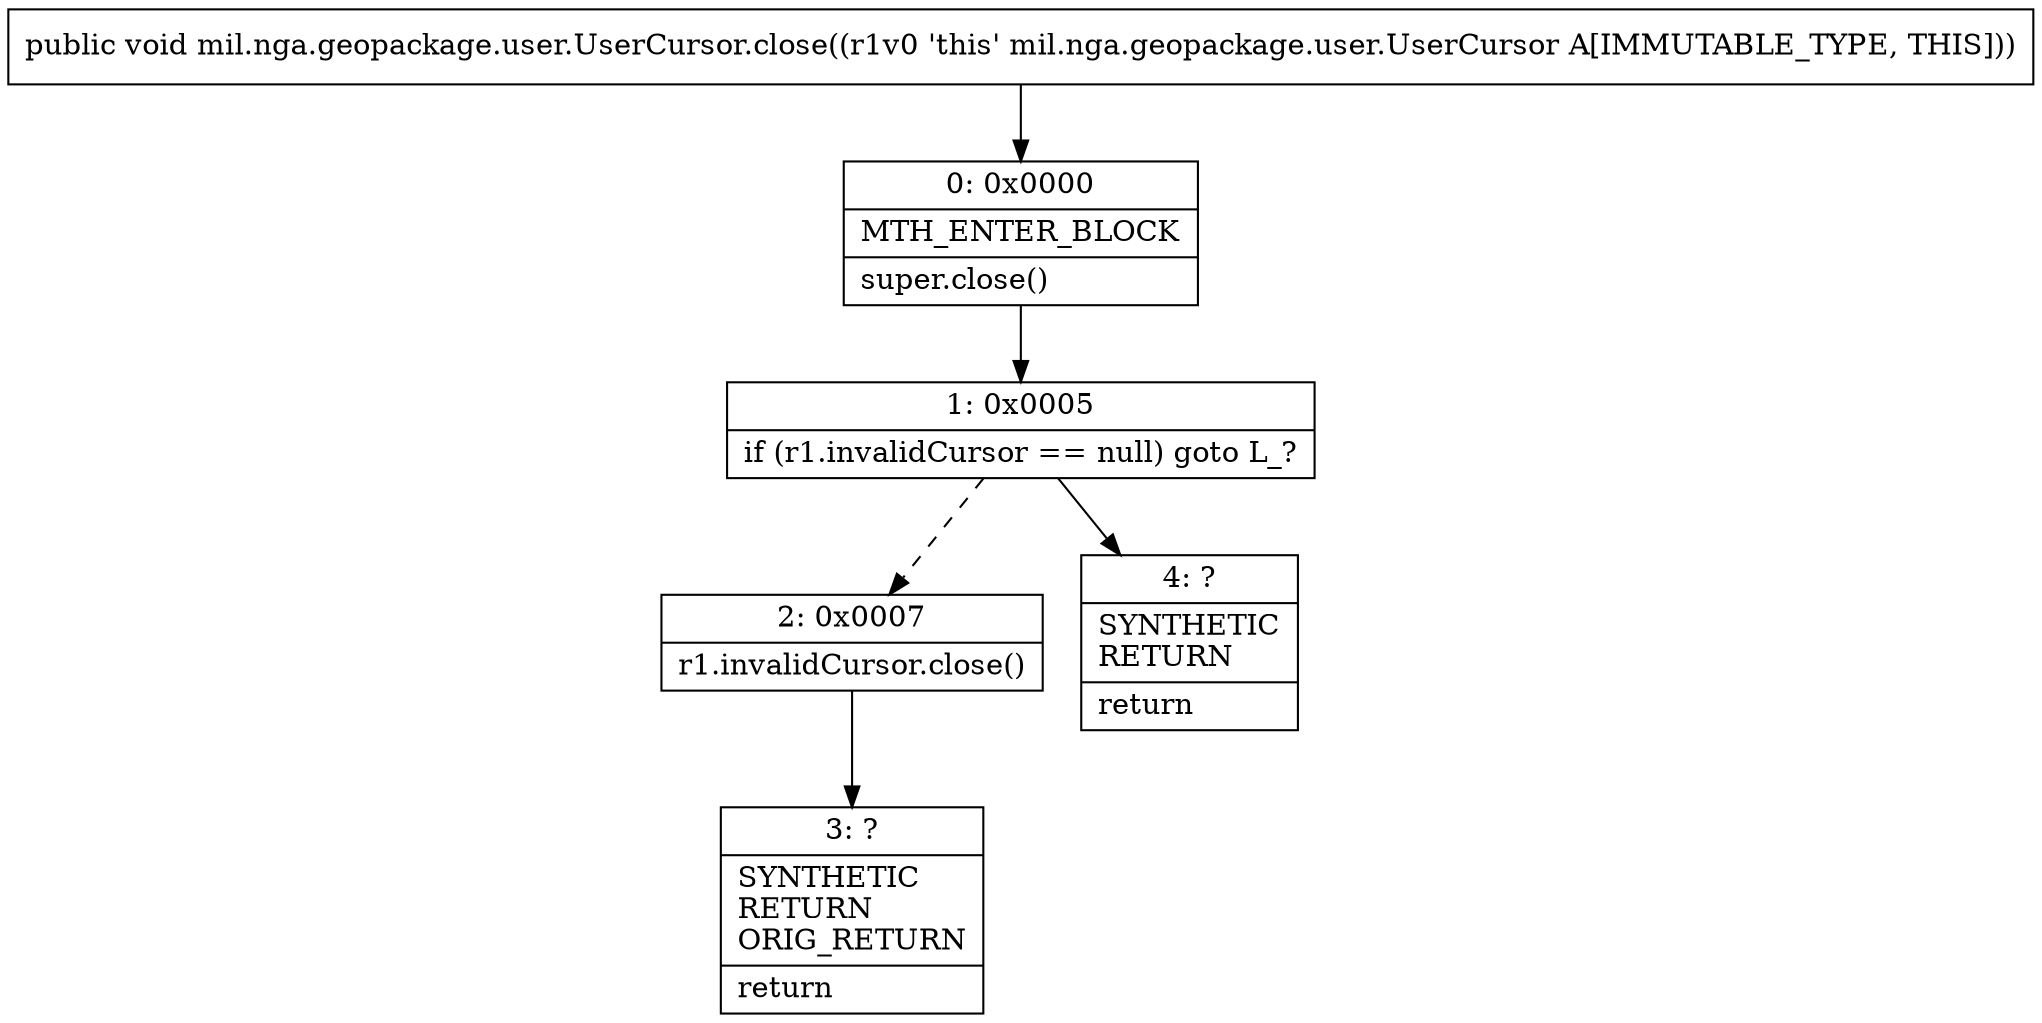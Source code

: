 digraph "CFG formil.nga.geopackage.user.UserCursor.close()V" {
Node_0 [shape=record,label="{0\:\ 0x0000|MTH_ENTER_BLOCK\l|super.close()\l}"];
Node_1 [shape=record,label="{1\:\ 0x0005|if (r1.invalidCursor == null) goto L_?\l}"];
Node_2 [shape=record,label="{2\:\ 0x0007|r1.invalidCursor.close()\l}"];
Node_3 [shape=record,label="{3\:\ ?|SYNTHETIC\lRETURN\lORIG_RETURN\l|return\l}"];
Node_4 [shape=record,label="{4\:\ ?|SYNTHETIC\lRETURN\l|return\l}"];
MethodNode[shape=record,label="{public void mil.nga.geopackage.user.UserCursor.close((r1v0 'this' mil.nga.geopackage.user.UserCursor A[IMMUTABLE_TYPE, THIS])) }"];
MethodNode -> Node_0;
Node_0 -> Node_1;
Node_1 -> Node_2[style=dashed];
Node_1 -> Node_4;
Node_2 -> Node_3;
}

